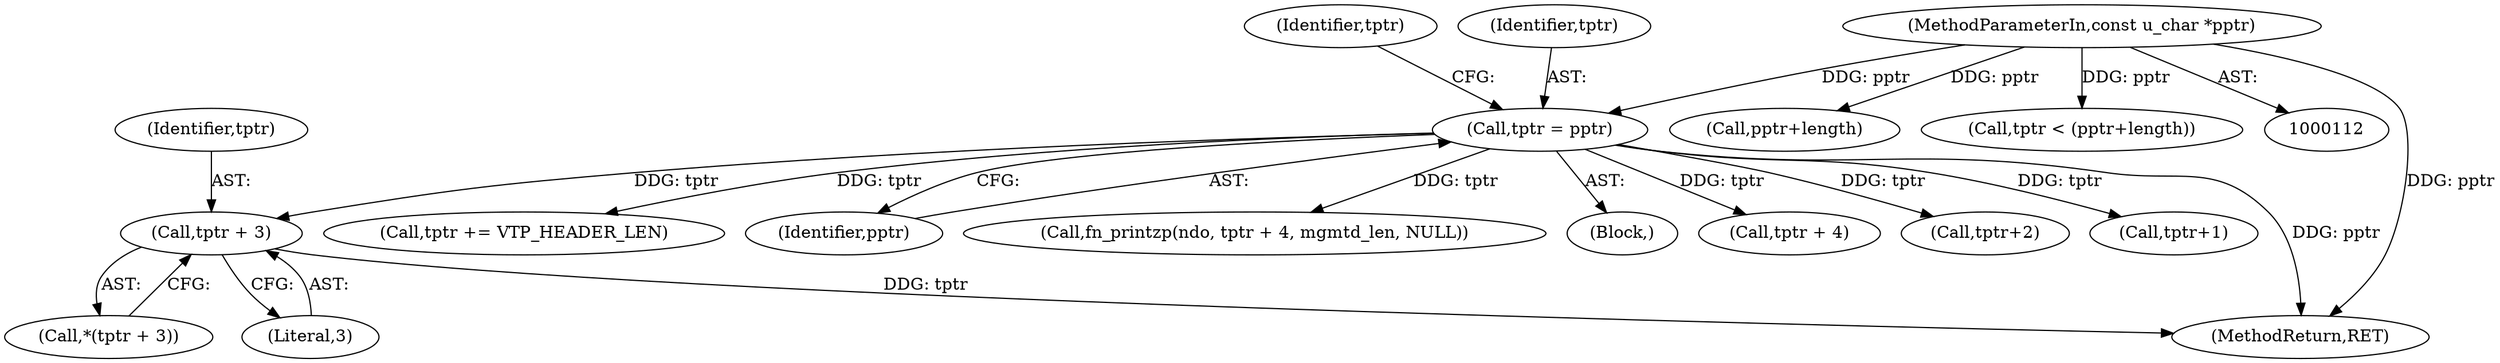 digraph "0_tcpdump_c5dd7bef5e54da5996dc4713284aa6266ae75b75@pointer" {
"1000173" [label="(Call,tptr + 3)"];
"1000129" [label="(Call,tptr = pptr)"];
"1000114" [label="(MethodParameterIn,const u_char *pptr)"];
"1000134" [label="(Identifier,tptr)"];
"1000310" [label="(Call,pptr+length)"];
"1000213" [label="(Call,tptr += VTP_HEADER_LEN)"];
"1000175" [label="(Literal,3)"];
"1000131" [label="(Identifier,pptr)"];
"1000192" [label="(Call,fn_printzp(ndo, tptr + 4, mgmtd_len, NULL))"];
"1000116" [label="(Block,)"];
"1000172" [label="(Call,*(tptr + 3))"];
"1000308" [label="(Call,tptr < (pptr+length))"];
"1000194" [label="(Call,tptr + 4)"];
"1000210" [label="(Call,tptr+2)"];
"1000581" [label="(MethodReturn,RET)"];
"1000139" [label="(Call,tptr+1)"];
"1000129" [label="(Call,tptr = pptr)"];
"1000173" [label="(Call,tptr + 3)"];
"1000114" [label="(MethodParameterIn,const u_char *pptr)"];
"1000174" [label="(Identifier,tptr)"];
"1000130" [label="(Identifier,tptr)"];
"1000173" -> "1000172"  [label="AST: "];
"1000173" -> "1000175"  [label="CFG: "];
"1000174" -> "1000173"  [label="AST: "];
"1000175" -> "1000173"  [label="AST: "];
"1000172" -> "1000173"  [label="CFG: "];
"1000173" -> "1000581"  [label="DDG: tptr"];
"1000129" -> "1000173"  [label="DDG: tptr"];
"1000129" -> "1000116"  [label="AST: "];
"1000129" -> "1000131"  [label="CFG: "];
"1000130" -> "1000129"  [label="AST: "];
"1000131" -> "1000129"  [label="AST: "];
"1000134" -> "1000129"  [label="CFG: "];
"1000129" -> "1000581"  [label="DDG: pptr"];
"1000114" -> "1000129"  [label="DDG: pptr"];
"1000129" -> "1000139"  [label="DDG: tptr"];
"1000129" -> "1000192"  [label="DDG: tptr"];
"1000129" -> "1000194"  [label="DDG: tptr"];
"1000129" -> "1000210"  [label="DDG: tptr"];
"1000129" -> "1000213"  [label="DDG: tptr"];
"1000114" -> "1000112"  [label="AST: "];
"1000114" -> "1000581"  [label="DDG: pptr"];
"1000114" -> "1000308"  [label="DDG: pptr"];
"1000114" -> "1000310"  [label="DDG: pptr"];
}
